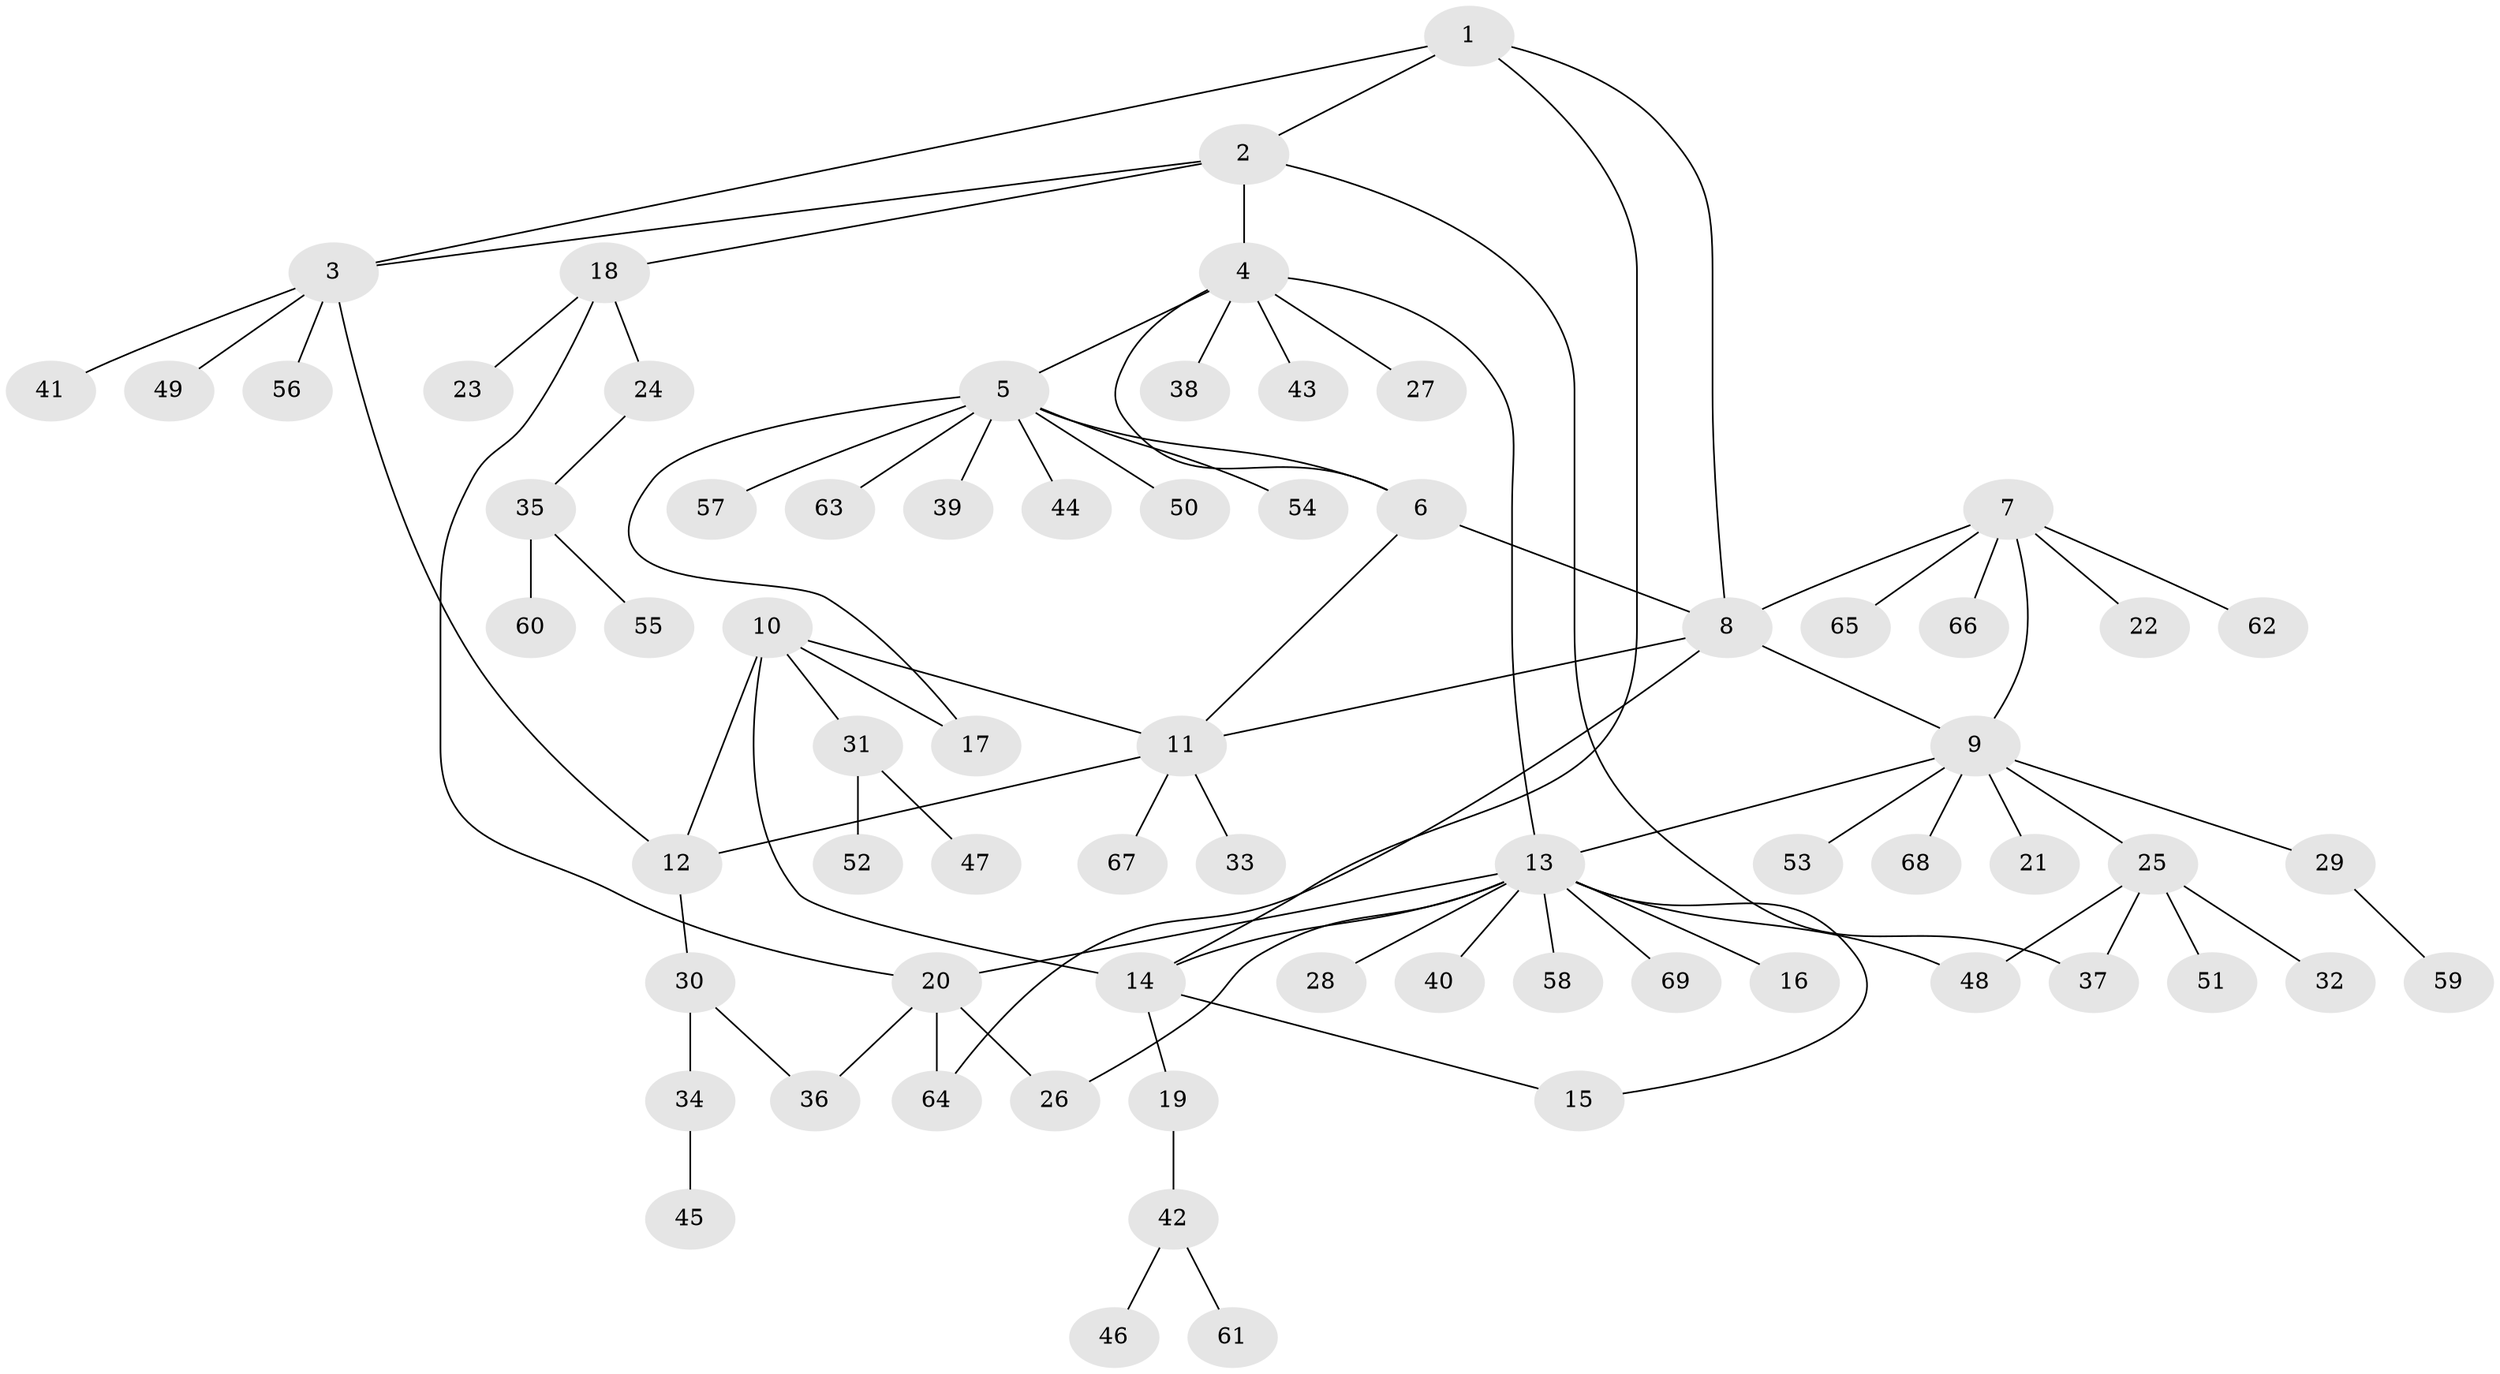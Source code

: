 // coarse degree distribution, {6: 0.05714285714285714, 3: 0.14285714285714285, 12: 0.02857142857142857, 5: 0.08571428571428572, 7: 0.02857142857142857, 1: 0.42857142857142855, 2: 0.2, 4: 0.02857142857142857}
// Generated by graph-tools (version 1.1) at 2025/52/03/04/25 22:52:16]
// undirected, 69 vertices, 86 edges
graph export_dot {
  node [color=gray90,style=filled];
  1;
  2;
  3;
  4;
  5;
  6;
  7;
  8;
  9;
  10;
  11;
  12;
  13;
  14;
  15;
  16;
  17;
  18;
  19;
  20;
  21;
  22;
  23;
  24;
  25;
  26;
  27;
  28;
  29;
  30;
  31;
  32;
  33;
  34;
  35;
  36;
  37;
  38;
  39;
  40;
  41;
  42;
  43;
  44;
  45;
  46;
  47;
  48;
  49;
  50;
  51;
  52;
  53;
  54;
  55;
  56;
  57;
  58;
  59;
  60;
  61;
  62;
  63;
  64;
  65;
  66;
  67;
  68;
  69;
  1 -- 2;
  1 -- 3;
  1 -- 8;
  1 -- 14;
  2 -- 3;
  2 -- 4;
  2 -- 18;
  2 -- 37;
  3 -- 12;
  3 -- 41;
  3 -- 49;
  3 -- 56;
  4 -- 5;
  4 -- 6;
  4 -- 13;
  4 -- 27;
  4 -- 38;
  4 -- 43;
  5 -- 6;
  5 -- 17;
  5 -- 39;
  5 -- 44;
  5 -- 50;
  5 -- 54;
  5 -- 57;
  5 -- 63;
  6 -- 8;
  6 -- 11;
  7 -- 8;
  7 -- 9;
  7 -- 22;
  7 -- 62;
  7 -- 65;
  7 -- 66;
  8 -- 9;
  8 -- 11;
  8 -- 64;
  9 -- 13;
  9 -- 21;
  9 -- 25;
  9 -- 29;
  9 -- 53;
  9 -- 68;
  10 -- 11;
  10 -- 12;
  10 -- 14;
  10 -- 17;
  10 -- 31;
  11 -- 12;
  11 -- 33;
  11 -- 67;
  12 -- 30;
  13 -- 14;
  13 -- 15;
  13 -- 16;
  13 -- 20;
  13 -- 26;
  13 -- 28;
  13 -- 40;
  13 -- 48;
  13 -- 58;
  13 -- 69;
  14 -- 15;
  14 -- 19;
  18 -- 20;
  18 -- 23;
  18 -- 24;
  19 -- 42;
  20 -- 26;
  20 -- 36;
  20 -- 64;
  24 -- 35;
  25 -- 32;
  25 -- 37;
  25 -- 48;
  25 -- 51;
  29 -- 59;
  30 -- 34;
  30 -- 36;
  31 -- 47;
  31 -- 52;
  34 -- 45;
  35 -- 55;
  35 -- 60;
  42 -- 46;
  42 -- 61;
}
